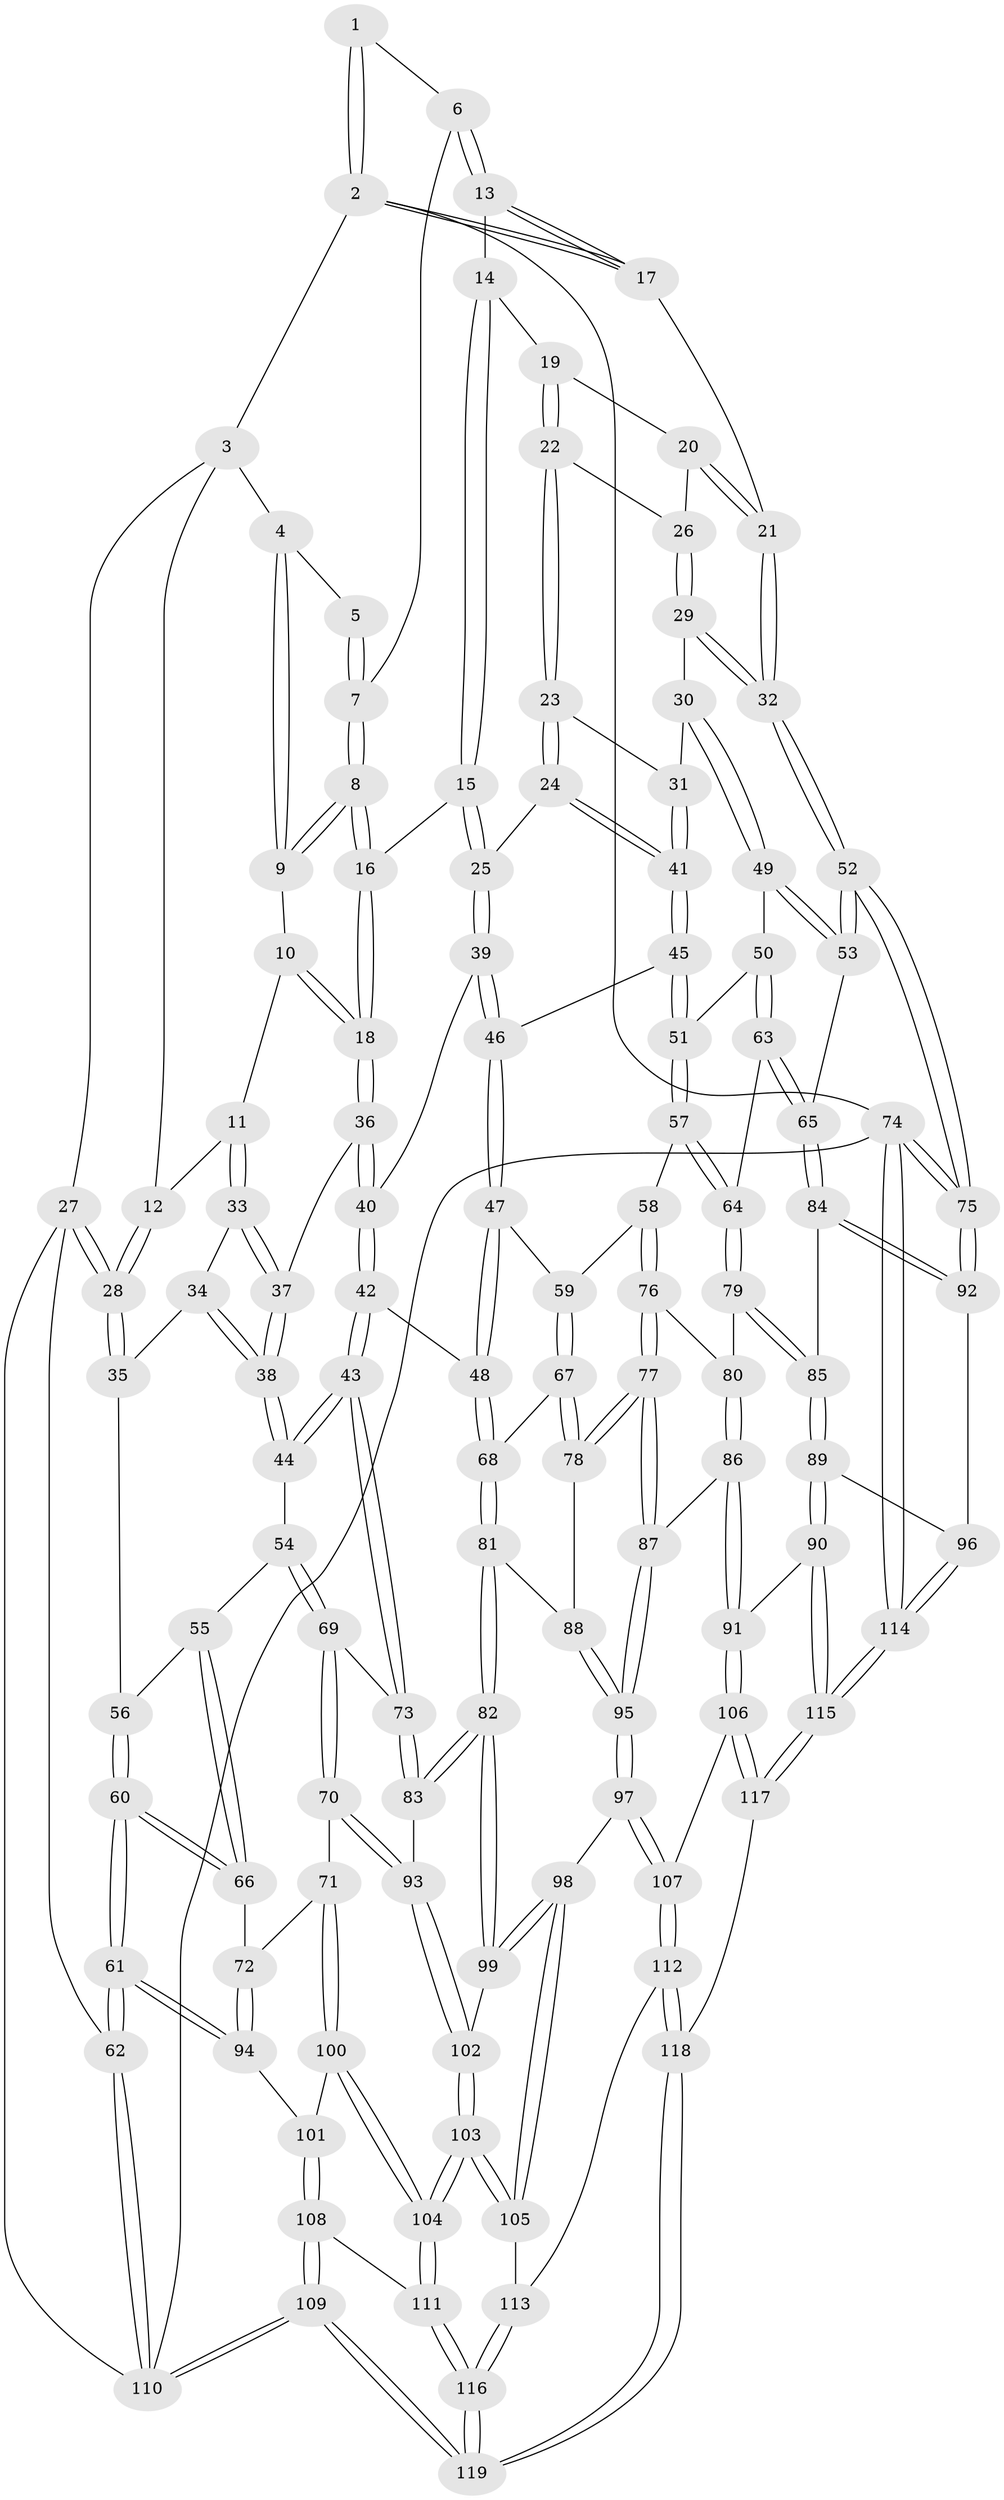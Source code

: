 // Generated by graph-tools (version 1.1) at 2025/27/03/09/25 03:27:16]
// undirected, 119 vertices, 294 edges
graph export_dot {
graph [start="1"]
  node [color=gray90,style=filled];
  1 [pos="+0.7687985372839475+0"];
  2 [pos="+1+0"];
  3 [pos="+0.1864509306280409+0"];
  4 [pos="+0.3209555970206838+0"];
  5 [pos="+0.6639070463668536+0"];
  6 [pos="+0.7588719514588279+0.13007428132599322"];
  7 [pos="+0.5994910288542584+0.04392474357543094"];
  8 [pos="+0.5077391770966726+0.15001724717371287"];
  9 [pos="+0.39495592519792494+0.03867314958565316"];
  10 [pos="+0.27626643151610736+0.15554146980235162"];
  11 [pos="+0.17171325699046616+0.1788155914628648"];
  12 [pos="+0.1400318809833297+0.15780311459447652"];
  13 [pos="+0.7631048153015396+0.14040680463391678"];
  14 [pos="+0.7633613272480572+0.14456480920677367"];
  15 [pos="+0.6801519678935588+0.24383674594589774"];
  16 [pos="+0.514018650677563+0.1987555715617215"];
  17 [pos="+1+0"];
  18 [pos="+0.45441618783204824+0.27807327966988166"];
  19 [pos="+0.8421620179424767+0.18068364438645856"];
  20 [pos="+1+0.08290083962884252"];
  21 [pos="+1+0"];
  22 [pos="+0.868235295681105+0.2471437189725404"];
  23 [pos="+0.8349342448067996+0.2992152874446109"];
  24 [pos="+0.7281662563889988+0.3465780484691106"];
  25 [pos="+0.7131881528875574+0.3242924632162938"];
  26 [pos="+0.9279430787055265+0.26101199807282827"];
  27 [pos="+0+0.2696107415362123"];
  28 [pos="+0+0.26978191838035803"];
  29 [pos="+0.9995776862522298+0.3869578308700329"];
  30 [pos="+0.975255249630056+0.3934760060317944"];
  31 [pos="+0.9314232849354344+0.3780981690446623"];
  32 [pos="+1+0.41775658622329703"];
  33 [pos="+0.1974136019618735+0.24039130979134707"];
  34 [pos="+0.18972857061898185+0.274083924439508"];
  35 [pos="+0.1119258031929405+0.4267475490460721"];
  36 [pos="+0.4432532045112821+0.30890961876356077"];
  37 [pos="+0.3615277936532153+0.3407607912016771"];
  38 [pos="+0.26968829169545894+0.4683628200212501"];
  39 [pos="+0.5043068281191537+0.38845476062485645"];
  40 [pos="+0.4717169839079124+0.35594621359538375"];
  41 [pos="+0.7329344761967368+0.39013412428595956"];
  42 [pos="+0.3866116051001538+0.5554975698904058"];
  43 [pos="+0.3763186989559901+0.5554220893451601"];
  44 [pos="+0.2690412661917598+0.4696805032885267"];
  45 [pos="+0.7297707045673927+0.4164841235640347"];
  46 [pos="+0.5430514178941137+0.4506843275860786"];
  47 [pos="+0.5407559635748486+0.48175389730629975"];
  48 [pos="+0.4016918928275619+0.5603349161610988"];
  49 [pos="+0.8692753138090014+0.491038065259794"];
  50 [pos="+0.8431494545475723+0.5047160017931172"];
  51 [pos="+0.7337196251154047+0.42748018094896817"];
  52 [pos="+1+0.6107285693702065"];
  53 [pos="+1+0.6000236562962973"];
  54 [pos="+0.22455706627032135+0.48493215209654955"];
  55 [pos="+0.1825739476100578+0.48226836862643263"];
  56 [pos="+0.13321788414878488+0.4544464232252962"];
  57 [pos="+0.6813017472104799+0.5498082182022332"];
  58 [pos="+0.6794033057788008+0.5524442631412362"];
  59 [pos="+0.5666128118119848+0.53263922722809"];
  60 [pos="+0+0.6750428643412426"];
  61 [pos="+0+0.6789489850059751"];
  62 [pos="+0+0.6777786263413613"];
  63 [pos="+0.8431090769572246+0.5688680717726815"];
  64 [pos="+0.8301671821822202+0.5790427684823904"];
  65 [pos="+0.8985618666085244+0.6119315843171245"];
  66 [pos="+0.11039505664776485+0.6448714232821606"];
  67 [pos="+0.5364852809235681+0.6385552804142286"];
  68 [pos="+0.4376730957113425+0.5984691145455454"];
  69 [pos="+0.24092864209204506+0.6677964698261931"];
  70 [pos="+0.23167097769212036+0.6962494182565286"];
  71 [pos="+0.21593442072933455+0.6991602353840164"];
  72 [pos="+0.1789432411804365+0.6852966248942611"];
  73 [pos="+0.36396906345636276+0.5790993180124305"];
  74 [pos="+1+1"];
  75 [pos="+1+0.7688704620886062"];
  76 [pos="+0.6840212937690031+0.6118177112859288"];
  77 [pos="+0.5739337736102742+0.684180164535571"];
  78 [pos="+0.552959133461195+0.6729480814729439"];
  79 [pos="+0.7636619859030704+0.6603645916566363"];
  80 [pos="+0.7368152619853615+0.6514215683663191"];
  81 [pos="+0.4114101988687295+0.7209223931364721"];
  82 [pos="+0.39053437215367415+0.7341142682413891"];
  83 [pos="+0.3537308087493683+0.7105190677593549"];
  84 [pos="+0.8821461435135262+0.7101632179256018"];
  85 [pos="+0.7755111347536443+0.686674723854976"];
  86 [pos="+0.6270883503244413+0.7699239975323418"];
  87 [pos="+0.6101849362363434+0.7541193304898094"];
  88 [pos="+0.49377411123961173+0.7119121895121543"];
  89 [pos="+0.7406202822133505+0.8419046789917235"];
  90 [pos="+0.7160715635468068+0.8497014489141101"];
  91 [pos="+0.6763959415059798+0.8454432247868161"];
  92 [pos="+0.9181916391364012+0.7658861458262755"];
  93 [pos="+0.25243597927218037+0.7102996720194799"];
  94 [pos="+0.06533205145728083+0.7965580616216372"];
  95 [pos="+0.4878878571792327+0.8172721331390622"];
  96 [pos="+0.8217323597861047+0.8563471601866203"];
  97 [pos="+0.47487156067029135+0.8358319665285994"];
  98 [pos="+0.399554537081271+0.805433589490594"];
  99 [pos="+0.39311098882831613+0.7832385205827251"];
  100 [pos="+0.1701270785002111+0.786949739360605"];
  101 [pos="+0.08785404270886868+0.818820380295034"];
  102 [pos="+0.2732430154862131+0.7908949580270465"];
  103 [pos="+0.2650318162699143+0.8994569934905278"];
  104 [pos="+0.2611132991301162+0.9033845463750222"];
  105 [pos="+0.34433028256543463+0.8737857337013392"];
  106 [pos="+0.6172731246026651+0.8958751783517442"];
  107 [pos="+0.50879712235371+0.9119017881193902"];
  108 [pos="+0.10089408694387886+0.8964850321052547"];
  109 [pos="+0+1"];
  110 [pos="+0+1"];
  111 [pos="+0.2485158703819981+0.9279583511544309"];
  112 [pos="+0.4802679631284777+0.952987780457851"];
  113 [pos="+0.4149654887940877+0.9288926323248967"];
  114 [pos="+1+1"];
  115 [pos="+0.7773091737501043+1"];
  116 [pos="+0.26324169256909247+1"];
  117 [pos="+0.6511308085542568+1"];
  118 [pos="+0.44860237245245876+1"];
  119 [pos="+0.2720479516249986+1"];
  1 -- 2;
  1 -- 2;
  1 -- 6;
  2 -- 3;
  2 -- 17;
  2 -- 17;
  2 -- 74;
  3 -- 4;
  3 -- 12;
  3 -- 27;
  4 -- 5;
  4 -- 9;
  4 -- 9;
  5 -- 7;
  5 -- 7;
  6 -- 7;
  6 -- 13;
  6 -- 13;
  7 -- 8;
  7 -- 8;
  8 -- 9;
  8 -- 9;
  8 -- 16;
  8 -- 16;
  9 -- 10;
  10 -- 11;
  10 -- 18;
  10 -- 18;
  11 -- 12;
  11 -- 33;
  11 -- 33;
  12 -- 28;
  12 -- 28;
  13 -- 14;
  13 -- 17;
  13 -- 17;
  14 -- 15;
  14 -- 15;
  14 -- 19;
  15 -- 16;
  15 -- 25;
  15 -- 25;
  16 -- 18;
  16 -- 18;
  17 -- 21;
  18 -- 36;
  18 -- 36;
  19 -- 20;
  19 -- 22;
  19 -- 22;
  20 -- 21;
  20 -- 21;
  20 -- 26;
  21 -- 32;
  21 -- 32;
  22 -- 23;
  22 -- 23;
  22 -- 26;
  23 -- 24;
  23 -- 24;
  23 -- 31;
  24 -- 25;
  24 -- 41;
  24 -- 41;
  25 -- 39;
  25 -- 39;
  26 -- 29;
  26 -- 29;
  27 -- 28;
  27 -- 28;
  27 -- 62;
  27 -- 110;
  28 -- 35;
  28 -- 35;
  29 -- 30;
  29 -- 32;
  29 -- 32;
  30 -- 31;
  30 -- 49;
  30 -- 49;
  31 -- 41;
  31 -- 41;
  32 -- 52;
  32 -- 52;
  33 -- 34;
  33 -- 37;
  33 -- 37;
  34 -- 35;
  34 -- 38;
  34 -- 38;
  35 -- 56;
  36 -- 37;
  36 -- 40;
  36 -- 40;
  37 -- 38;
  37 -- 38;
  38 -- 44;
  38 -- 44;
  39 -- 40;
  39 -- 46;
  39 -- 46;
  40 -- 42;
  40 -- 42;
  41 -- 45;
  41 -- 45;
  42 -- 43;
  42 -- 43;
  42 -- 48;
  43 -- 44;
  43 -- 44;
  43 -- 73;
  43 -- 73;
  44 -- 54;
  45 -- 46;
  45 -- 51;
  45 -- 51;
  46 -- 47;
  46 -- 47;
  47 -- 48;
  47 -- 48;
  47 -- 59;
  48 -- 68;
  48 -- 68;
  49 -- 50;
  49 -- 53;
  49 -- 53;
  50 -- 51;
  50 -- 63;
  50 -- 63;
  51 -- 57;
  51 -- 57;
  52 -- 53;
  52 -- 53;
  52 -- 75;
  52 -- 75;
  53 -- 65;
  54 -- 55;
  54 -- 69;
  54 -- 69;
  55 -- 56;
  55 -- 66;
  55 -- 66;
  56 -- 60;
  56 -- 60;
  57 -- 58;
  57 -- 64;
  57 -- 64;
  58 -- 59;
  58 -- 76;
  58 -- 76;
  59 -- 67;
  59 -- 67;
  60 -- 61;
  60 -- 61;
  60 -- 66;
  60 -- 66;
  61 -- 62;
  61 -- 62;
  61 -- 94;
  61 -- 94;
  62 -- 110;
  62 -- 110;
  63 -- 64;
  63 -- 65;
  63 -- 65;
  64 -- 79;
  64 -- 79;
  65 -- 84;
  65 -- 84;
  66 -- 72;
  67 -- 68;
  67 -- 78;
  67 -- 78;
  68 -- 81;
  68 -- 81;
  69 -- 70;
  69 -- 70;
  69 -- 73;
  70 -- 71;
  70 -- 93;
  70 -- 93;
  71 -- 72;
  71 -- 100;
  71 -- 100;
  72 -- 94;
  72 -- 94;
  73 -- 83;
  73 -- 83;
  74 -- 75;
  74 -- 75;
  74 -- 114;
  74 -- 114;
  74 -- 110;
  75 -- 92;
  75 -- 92;
  76 -- 77;
  76 -- 77;
  76 -- 80;
  77 -- 78;
  77 -- 78;
  77 -- 87;
  77 -- 87;
  78 -- 88;
  79 -- 80;
  79 -- 85;
  79 -- 85;
  80 -- 86;
  80 -- 86;
  81 -- 82;
  81 -- 82;
  81 -- 88;
  82 -- 83;
  82 -- 83;
  82 -- 99;
  82 -- 99;
  83 -- 93;
  84 -- 85;
  84 -- 92;
  84 -- 92;
  85 -- 89;
  85 -- 89;
  86 -- 87;
  86 -- 91;
  86 -- 91;
  87 -- 95;
  87 -- 95;
  88 -- 95;
  88 -- 95;
  89 -- 90;
  89 -- 90;
  89 -- 96;
  90 -- 91;
  90 -- 115;
  90 -- 115;
  91 -- 106;
  91 -- 106;
  92 -- 96;
  93 -- 102;
  93 -- 102;
  94 -- 101;
  95 -- 97;
  95 -- 97;
  96 -- 114;
  96 -- 114;
  97 -- 98;
  97 -- 107;
  97 -- 107;
  98 -- 99;
  98 -- 99;
  98 -- 105;
  98 -- 105;
  99 -- 102;
  100 -- 101;
  100 -- 104;
  100 -- 104;
  101 -- 108;
  101 -- 108;
  102 -- 103;
  102 -- 103;
  103 -- 104;
  103 -- 104;
  103 -- 105;
  103 -- 105;
  104 -- 111;
  104 -- 111;
  105 -- 113;
  106 -- 107;
  106 -- 117;
  106 -- 117;
  107 -- 112;
  107 -- 112;
  108 -- 109;
  108 -- 109;
  108 -- 111;
  109 -- 110;
  109 -- 110;
  109 -- 119;
  109 -- 119;
  111 -- 116;
  111 -- 116;
  112 -- 113;
  112 -- 118;
  112 -- 118;
  113 -- 116;
  113 -- 116;
  114 -- 115;
  114 -- 115;
  115 -- 117;
  115 -- 117;
  116 -- 119;
  116 -- 119;
  117 -- 118;
  118 -- 119;
  118 -- 119;
}
